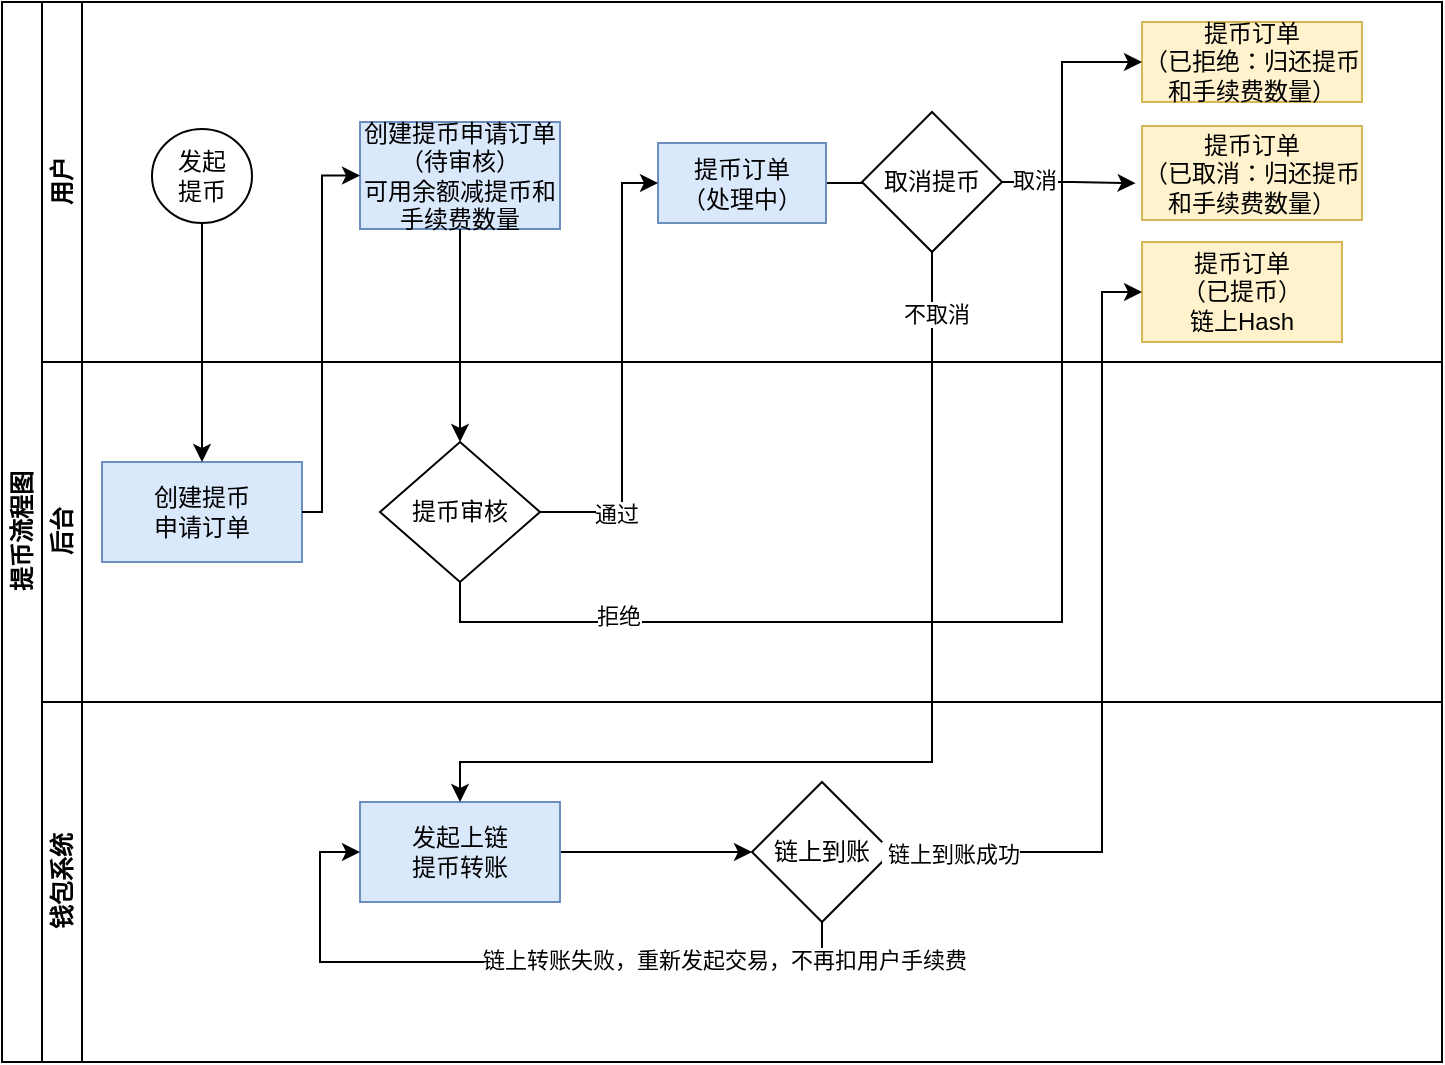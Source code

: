 <mxfile version="22.1.18" type="github">
  <diagram id="prtHgNgQTEPvFCAcTncT" name="Page-1">
    <mxGraphModel dx="1590" dy="947" grid="1" gridSize="10" guides="1" tooltips="1" connect="1" arrows="1" fold="1" page="1" pageScale="1" pageWidth="827" pageHeight="1169" math="0" shadow="0">
      <root>
        <mxCell id="0" />
        <mxCell id="1" parent="0" />
        <mxCell id="dNxyNK7c78bLwvsdeMH5-19" value="提币流程图" style="swimlane;html=1;childLayout=stackLayout;resizeParent=1;resizeParentMax=0;horizontal=0;startSize=20;horizontalStack=0;" parent="1" vertex="1">
          <mxGeometry x="40" y="54" width="720" height="530" as="geometry" />
        </mxCell>
        <mxCell id="dNxyNK7c78bLwvsdeMH5-20" value="用户" style="swimlane;html=1;startSize=20;horizontal=0;" parent="dNxyNK7c78bLwvsdeMH5-19" vertex="1">
          <mxGeometry x="20" width="700" height="180" as="geometry" />
        </mxCell>
        <mxCell id="dNxyNK7c78bLwvsdeMH5-23" value="发起&lt;br&gt;提币" style="ellipse;whiteSpace=wrap;html=1;" parent="dNxyNK7c78bLwvsdeMH5-20" vertex="1">
          <mxGeometry x="55" y="63.5" width="50" height="47" as="geometry" />
        </mxCell>
        <mxCell id="gYcP82nbXFkaeSfVEiDT-9" value="提币订单&lt;br&gt;（已拒绝：归还提币和手续费数量）" style="rounded=0;whiteSpace=wrap;html=1;fontFamily=Helvetica;fontSize=12;align=center;fillColor=#fff2cc;strokeColor=#d6b656;" vertex="1" parent="dNxyNK7c78bLwvsdeMH5-20">
          <mxGeometry x="550" y="10" width="110" height="40" as="geometry" />
        </mxCell>
        <mxCell id="gYcP82nbXFkaeSfVEiDT-5" value="提币订单&lt;br&gt;（已取消：归还提币和手续费数量）" style="rounded=0;whiteSpace=wrap;html=1;fontFamily=Helvetica;fontSize=12;align=center;fillColor=#fff2cc;strokeColor=#d6b656;" vertex="1" parent="dNxyNK7c78bLwvsdeMH5-20">
          <mxGeometry x="550" y="62" width="110" height="47" as="geometry" />
        </mxCell>
        <mxCell id="gYcP82nbXFkaeSfVEiDT-6" value="提币订单&lt;br&gt;（已提币）&lt;br&gt;链上Hash" style="rounded=0;whiteSpace=wrap;html=1;fontFamily=Helvetica;fontSize=12;align=center;fillColor=#fff2cc;strokeColor=#d6b656;" vertex="1" parent="dNxyNK7c78bLwvsdeMH5-20">
          <mxGeometry x="550" y="120" width="100" height="50" as="geometry" />
        </mxCell>
        <mxCell id="gYcP82nbXFkaeSfVEiDT-42" style="edgeStyle=orthogonalEdgeStyle;rounded=0;orthogonalLoop=1;jettySize=auto;html=1;entryX=0;entryY=0.5;entryDx=0;entryDy=0;" edge="1" parent="dNxyNK7c78bLwvsdeMH5-20" source="gYcP82nbXFkaeSfVEiDT-4" target="gYcP82nbXFkaeSfVEiDT-38">
          <mxGeometry relative="1" as="geometry" />
        </mxCell>
        <mxCell id="gYcP82nbXFkaeSfVEiDT-4" value="提币订单&lt;br&gt;（处理中）" style="rounded=0;whiteSpace=wrap;html=1;fontFamily=Helvetica;fontSize=12;align=center;fillColor=#dae8fc;strokeColor=#6c8ebf;" vertex="1" parent="dNxyNK7c78bLwvsdeMH5-20">
          <mxGeometry x="308" y="70.5" width="84" height="40" as="geometry" />
        </mxCell>
        <mxCell id="gYcP82nbXFkaeSfVEiDT-12" value="创建提币申请订单&lt;br&gt;（待审核）&lt;br&gt;可用余额减提币和手续费数量" style="rounded=0;whiteSpace=wrap;html=1;fontFamily=Helvetica;fontSize=12;align=center;fillColor=#dae8fc;strokeColor=#6c8ebf;" vertex="1" parent="dNxyNK7c78bLwvsdeMH5-20">
          <mxGeometry x="159" y="60" width="100" height="53.5" as="geometry" />
        </mxCell>
        <mxCell id="gYcP82nbXFkaeSfVEiDT-38" value="取消提币" style="rhombus;whiteSpace=wrap;html=1;" vertex="1" parent="dNxyNK7c78bLwvsdeMH5-20">
          <mxGeometry x="410" y="55" width="70" height="70" as="geometry" />
        </mxCell>
        <mxCell id="gYcP82nbXFkaeSfVEiDT-43" style="edgeStyle=orthogonalEdgeStyle;rounded=0;orthogonalLoop=1;jettySize=auto;html=1;entryX=-0.029;entryY=0.609;entryDx=0;entryDy=0;entryPerimeter=0;" edge="1" parent="dNxyNK7c78bLwvsdeMH5-20" source="gYcP82nbXFkaeSfVEiDT-38" target="gYcP82nbXFkaeSfVEiDT-5">
          <mxGeometry relative="1" as="geometry" />
        </mxCell>
        <mxCell id="gYcP82nbXFkaeSfVEiDT-45" value="取消" style="edgeLabel;html=1;align=center;verticalAlign=middle;resizable=0;points=[];" vertex="1" connectable="0" parent="gYcP82nbXFkaeSfVEiDT-43">
          <mxGeometry x="-0.525" y="1" relative="1" as="geometry">
            <mxPoint as="offset" />
          </mxGeometry>
        </mxCell>
        <mxCell id="dNxyNK7c78bLwvsdeMH5-21" value="后台&lt;br&gt;" style="swimlane;html=1;startSize=20;horizontal=0;" parent="dNxyNK7c78bLwvsdeMH5-19" vertex="1">
          <mxGeometry x="20" y="180" width="700" height="170" as="geometry" />
        </mxCell>
        <mxCell id="gYcP82nbXFkaeSfVEiDT-1" value="创建提币&lt;br&gt;申请订单&lt;br&gt;" style="rounded=0;whiteSpace=wrap;html=1;fontFamily=Helvetica;fontSize=12;align=center;fillColor=#dae8fc;strokeColor=#6c8ebf;" vertex="1" parent="dNxyNK7c78bLwvsdeMH5-21">
          <mxGeometry x="30" y="50" width="100" height="50" as="geometry" />
        </mxCell>
        <mxCell id="gYcP82nbXFkaeSfVEiDT-7" value="提币审核" style="rhombus;whiteSpace=wrap;html=1;fontFamily=Helvetica;fontSize=12;fontColor=#000000;align=center;" vertex="1" parent="dNxyNK7c78bLwvsdeMH5-21">
          <mxGeometry x="169" y="40" width="80" height="70" as="geometry" />
        </mxCell>
        <mxCell id="dNxyNK7c78bLwvsdeMH5-22" value="钱包系统" style="swimlane;html=1;startSize=20;horizontal=0;" parent="dNxyNK7c78bLwvsdeMH5-19" vertex="1">
          <mxGeometry x="20" y="350" width="700" height="180" as="geometry" />
        </mxCell>
        <mxCell id="gYcP82nbXFkaeSfVEiDT-31" style="edgeStyle=orthogonalEdgeStyle;rounded=0;orthogonalLoop=1;jettySize=auto;html=1;entryX=0;entryY=0.5;entryDx=0;entryDy=0;" edge="1" parent="dNxyNK7c78bLwvsdeMH5-22" source="gYcP82nbXFkaeSfVEiDT-21" target="gYcP82nbXFkaeSfVEiDT-29">
          <mxGeometry relative="1" as="geometry" />
        </mxCell>
        <mxCell id="gYcP82nbXFkaeSfVEiDT-21" value="发起上链&lt;br&gt;提币转账" style="rounded=0;whiteSpace=wrap;html=1;fontFamily=Helvetica;fontSize=12;align=center;fillColor=#dae8fc;strokeColor=#6c8ebf;" vertex="1" parent="dNxyNK7c78bLwvsdeMH5-22">
          <mxGeometry x="159" y="50" width="100" height="50" as="geometry" />
        </mxCell>
        <mxCell id="gYcP82nbXFkaeSfVEiDT-33" style="edgeStyle=orthogonalEdgeStyle;rounded=0;orthogonalLoop=1;jettySize=auto;html=1;entryX=0;entryY=0.5;entryDx=0;entryDy=0;exitX=0.5;exitY=1;exitDx=0;exitDy=0;" edge="1" parent="dNxyNK7c78bLwvsdeMH5-22" source="gYcP82nbXFkaeSfVEiDT-29" target="gYcP82nbXFkaeSfVEiDT-21">
          <mxGeometry relative="1" as="geometry">
            <mxPoint x="400" y="145" as="sourcePoint" />
            <mxPoint x="167" y="145" as="targetPoint" />
            <Array as="points">
              <mxPoint x="390" y="130" />
              <mxPoint x="139" y="130" />
              <mxPoint x="139" y="75" />
            </Array>
          </mxGeometry>
        </mxCell>
        <mxCell id="gYcP82nbXFkaeSfVEiDT-34" value="链上转账失败，重新发起交易，不再扣用户手续费" style="edgeLabel;html=1;align=center;verticalAlign=middle;resizable=0;points=[];" vertex="1" connectable="0" parent="gYcP82nbXFkaeSfVEiDT-33">
          <mxGeometry x="-0.601" y="-1" relative="1" as="geometry">
            <mxPoint as="offset" />
          </mxGeometry>
        </mxCell>
        <mxCell id="gYcP82nbXFkaeSfVEiDT-29" value="链上到账" style="rhombus;whiteSpace=wrap;html=1;" vertex="1" parent="dNxyNK7c78bLwvsdeMH5-22">
          <mxGeometry x="355" y="40" width="70" height="70" as="geometry" />
        </mxCell>
        <mxCell id="dNxyNK7c78bLwvsdeMH5-25" value="" style="edgeStyle=orthogonalEdgeStyle;rounded=0;orthogonalLoop=1;jettySize=auto;html=1;entryX=0.5;entryY=0;entryDx=0;entryDy=0;" parent="dNxyNK7c78bLwvsdeMH5-19" source="dNxyNK7c78bLwvsdeMH5-23" target="gYcP82nbXFkaeSfVEiDT-1" edge="1">
          <mxGeometry relative="1" as="geometry">
            <mxPoint x="140" y="60" as="targetPoint" />
          </mxGeometry>
        </mxCell>
        <mxCell id="gYcP82nbXFkaeSfVEiDT-13" style="edgeStyle=orthogonalEdgeStyle;rounded=0;orthogonalLoop=1;jettySize=auto;html=1;entryX=0;entryY=0.5;entryDx=0;entryDy=0;" edge="1" parent="dNxyNK7c78bLwvsdeMH5-19" source="gYcP82nbXFkaeSfVEiDT-1" target="gYcP82nbXFkaeSfVEiDT-12">
          <mxGeometry relative="1" as="geometry">
            <Array as="points">
              <mxPoint x="160" y="255" />
              <mxPoint x="160" y="87" />
            </Array>
          </mxGeometry>
        </mxCell>
        <mxCell id="gYcP82nbXFkaeSfVEiDT-14" value="" style="edgeStyle=orthogonalEdgeStyle;rounded=0;orthogonalLoop=1;jettySize=auto;html=1;entryX=0.5;entryY=0;entryDx=0;entryDy=0;" edge="1" parent="dNxyNK7c78bLwvsdeMH5-19" source="gYcP82nbXFkaeSfVEiDT-12" target="gYcP82nbXFkaeSfVEiDT-7">
          <mxGeometry relative="1" as="geometry" />
        </mxCell>
        <mxCell id="gYcP82nbXFkaeSfVEiDT-15" style="edgeStyle=orthogonalEdgeStyle;rounded=0;orthogonalLoop=1;jettySize=auto;html=1;entryX=0;entryY=0.5;entryDx=0;entryDy=0;exitX=0.5;exitY=1;exitDx=0;exitDy=0;" edge="1" parent="dNxyNK7c78bLwvsdeMH5-19" source="gYcP82nbXFkaeSfVEiDT-7" target="gYcP82nbXFkaeSfVEiDT-9">
          <mxGeometry relative="1" as="geometry">
            <Array as="points">
              <mxPoint x="229" y="310" />
              <mxPoint x="530" y="310" />
              <mxPoint x="530" y="30" />
            </Array>
          </mxGeometry>
        </mxCell>
        <mxCell id="gYcP82nbXFkaeSfVEiDT-40" value="拒绝" style="edgeLabel;html=1;align=center;verticalAlign=middle;resizable=0;points=[];" vertex="1" connectable="0" parent="gYcP82nbXFkaeSfVEiDT-15">
          <mxGeometry x="-0.693" y="3" relative="1" as="geometry">
            <mxPoint as="offset" />
          </mxGeometry>
        </mxCell>
        <mxCell id="gYcP82nbXFkaeSfVEiDT-25" style="edgeStyle=orthogonalEdgeStyle;rounded=0;orthogonalLoop=1;jettySize=auto;html=1;entryX=0;entryY=0.5;entryDx=0;entryDy=0;" edge="1" parent="dNxyNK7c78bLwvsdeMH5-19" source="gYcP82nbXFkaeSfVEiDT-7" target="gYcP82nbXFkaeSfVEiDT-4">
          <mxGeometry relative="1" as="geometry">
            <Array as="points">
              <mxPoint x="310" y="255" />
              <mxPoint x="310" y="90" />
            </Array>
          </mxGeometry>
        </mxCell>
        <mxCell id="gYcP82nbXFkaeSfVEiDT-27" value="通过" style="edgeLabel;html=1;align=center;verticalAlign=middle;resizable=0;points=[];" vertex="1" connectable="0" parent="gYcP82nbXFkaeSfVEiDT-25">
          <mxGeometry x="-0.658" y="-1" relative="1" as="geometry">
            <mxPoint as="offset" />
          </mxGeometry>
        </mxCell>
        <mxCell id="gYcP82nbXFkaeSfVEiDT-26" style="edgeStyle=orthogonalEdgeStyle;rounded=0;orthogonalLoop=1;jettySize=auto;html=1;exitX=0.5;exitY=1;exitDx=0;exitDy=0;" edge="1" parent="dNxyNK7c78bLwvsdeMH5-19" source="gYcP82nbXFkaeSfVEiDT-38" target="gYcP82nbXFkaeSfVEiDT-21">
          <mxGeometry relative="1" as="geometry">
            <mxPoint x="460" y="130" as="sourcePoint" />
            <Array as="points">
              <mxPoint x="465" y="380" />
              <mxPoint x="229" y="380" />
            </Array>
          </mxGeometry>
        </mxCell>
        <mxCell id="gYcP82nbXFkaeSfVEiDT-44" value="不取消" style="edgeLabel;html=1;align=center;verticalAlign=middle;resizable=0;points=[];" vertex="1" connectable="0" parent="gYcP82nbXFkaeSfVEiDT-26">
          <mxGeometry x="-0.88" y="2" relative="1" as="geometry">
            <mxPoint as="offset" />
          </mxGeometry>
        </mxCell>
        <mxCell id="gYcP82nbXFkaeSfVEiDT-32" style="edgeStyle=orthogonalEdgeStyle;rounded=0;orthogonalLoop=1;jettySize=auto;html=1;entryX=0;entryY=0.5;entryDx=0;entryDy=0;" edge="1" parent="dNxyNK7c78bLwvsdeMH5-19" source="gYcP82nbXFkaeSfVEiDT-29" target="gYcP82nbXFkaeSfVEiDT-6">
          <mxGeometry relative="1" as="geometry">
            <Array as="points">
              <mxPoint x="550" y="425" />
              <mxPoint x="550" y="145" />
            </Array>
          </mxGeometry>
        </mxCell>
        <mxCell id="gYcP82nbXFkaeSfVEiDT-36" value="&amp;nbsp;链上到账成功" style="edgeLabel;html=1;align=center;verticalAlign=middle;resizable=0;points=[];" vertex="1" connectable="0" parent="gYcP82nbXFkaeSfVEiDT-32">
          <mxGeometry x="-0.857" y="-1" relative="1" as="geometry">
            <mxPoint as="offset" />
          </mxGeometry>
        </mxCell>
      </root>
    </mxGraphModel>
  </diagram>
</mxfile>
